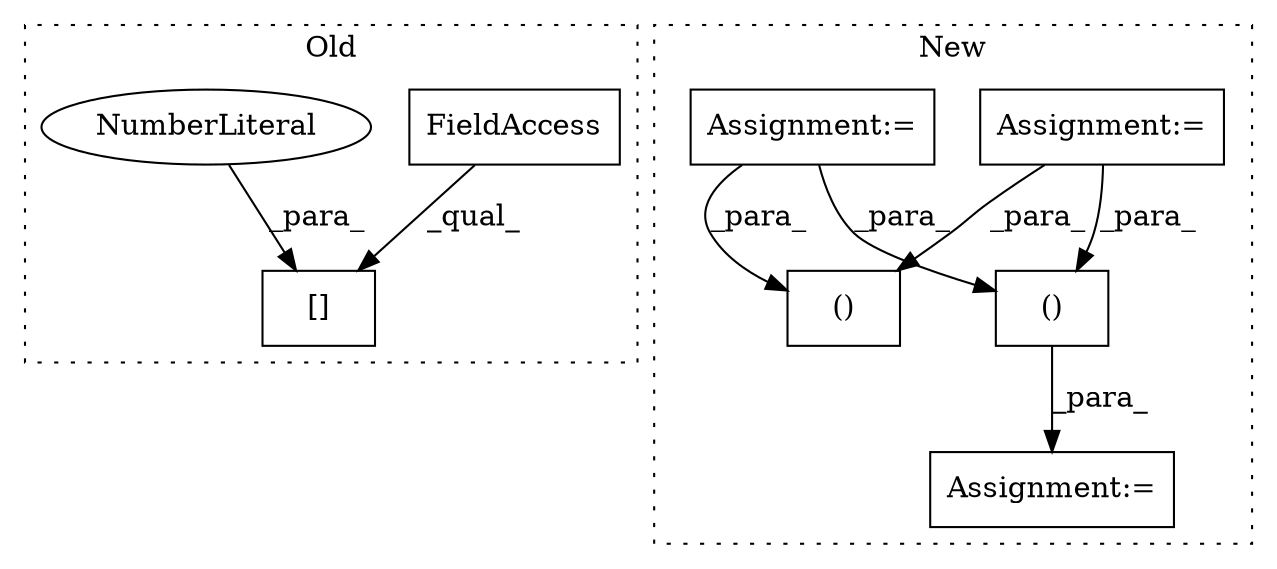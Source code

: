 digraph G {
subgraph cluster0 {
1 [label="[]" a="2" s="2974,2984" l="9,1" shape="box"];
3 [label="FieldAccess" a="22" s="2974" l="8" shape="box"];
4 [label="NumberLiteral" a="34" s="2983" l="1" shape="ellipse"];
label = "Old";
style="dotted";
}
subgraph cluster1 {
2 [label="()" a="106" s="2869" l="42" shape="box"];
5 [label="Assignment:=" a="7" s="2688" l="14" shape="box"];
6 [label="Assignment:=" a="7" s="2828" l="15" shape="box"];
7 [label="Assignment:=" a="7" s="3028" l="9" shape="box"];
8 [label="()" a="106" s="3037" l="73" shape="box"];
label = "New";
style="dotted";
}
3 -> 1 [label="_qual_"];
4 -> 1 [label="_para_"];
5 -> 2 [label="_para_"];
5 -> 8 [label="_para_"];
6 -> 2 [label="_para_"];
6 -> 8 [label="_para_"];
8 -> 7 [label="_para_"];
}